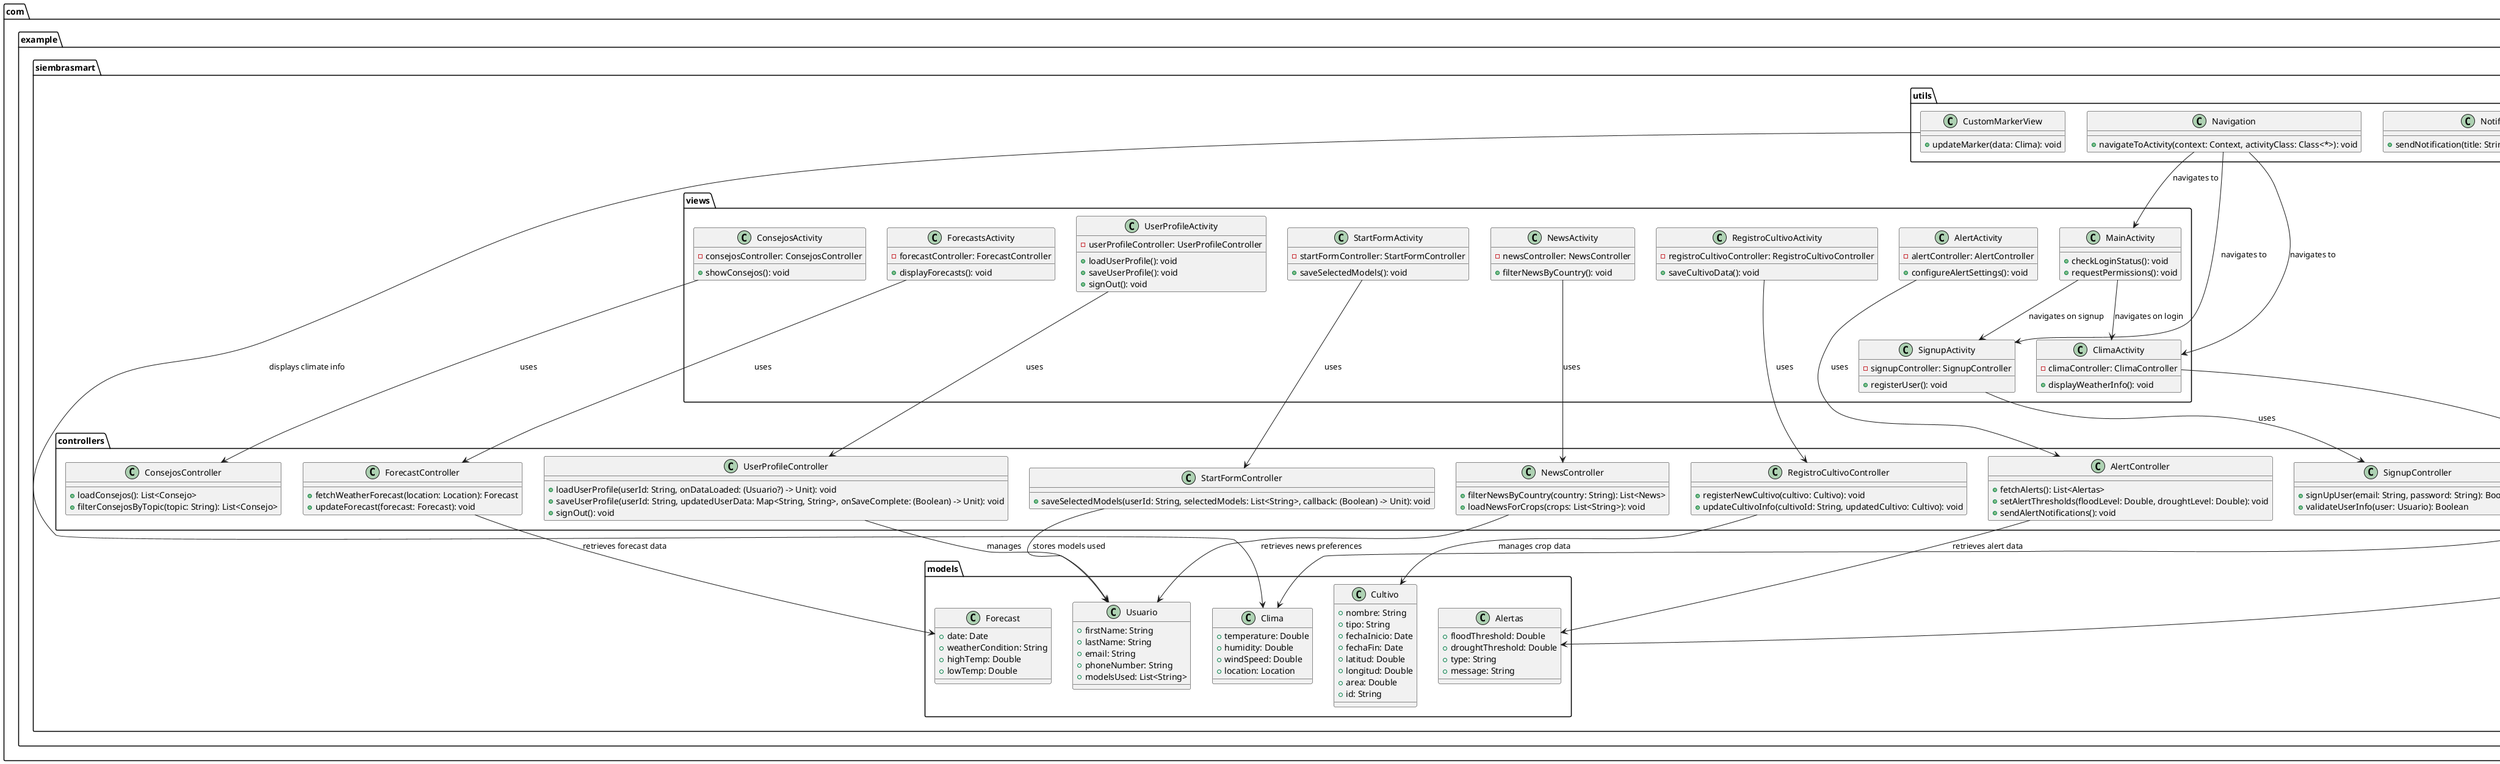 @startuml

package "com.example.siembrasmart" {

    package controllers {
        class NewsController {
            + filterNewsByCountry(country: String): List<News>
            + loadNewsForCrops(crops: List<String>): void
        }

        class ConsejosController {
            + loadConsejos(): List<Consejo>
            + filterConsejosByTopic(topic: String): List<Consejo>
        }

        class ForecastController {
            + fetchWeatherForecast(location: Location): Forecast
            + updateForecast(forecast: Forecast): void
        }

        class AlertController {
            + fetchAlerts(): List<Alertas>
            + setAlertThresholds(floodLevel: Double, droughtLevel: Double): void
            + sendAlertNotifications(): void
        }

        class ClimaController {
            + getCurrentWeather(location: Location): Clima
            + updateClimaData(clima: Clima): void
        }

        class RegistroCultivoController {
            + registerNewCultivo(cultivo: Cultivo): void
            + updateCultivoInfo(cultivoId: String, updatedCultivo: Cultivo): void
        }

        class SignupController {
            + signUpUser(email: String, password: String): Boolean
            + validateUserInfo(user: Usuario): Boolean
        }

        class StartFormController {
            + saveSelectedModels(userId: String, selectedModels: List<String>, callback: (Boolean) -> Unit): void
        }

        class UserProfileController {
            + loadUserProfile(userId: String, onDataLoaded: (Usuario?) -> Unit): void
            + saveUserProfile(userId: String, updatedUserData: Map<String, String>, onSaveComplete: (Boolean) -> Unit): void
            + signOut(): void
        }
    }

    package models {
        class Alertas {
            + floodThreshold: Double
            + droughtThreshold: Double
            + type: String
            + message: String
        }

        class Clima {
            + temperature: Double
            + humidity: Double
            + windSpeed: Double
            + location: Location
        }

        class Forecast {
            + date: Date
            + weatherCondition: String
            + highTemp: Double
            + lowTemp: Double
        }

        class Cultivo {
            + nombre: String
            + tipo: String
            + fechaInicio: Date
            + fechaFin: Date
            + latitud: Double
            + longitud: Double
            + area: Double
            + id: String
        }

        class Usuario {
            + firstName: String
            + lastName: String
            + email: String
            + phoneNumber: String
            + modelsUsed: List<String>
        }
    }

    package utils {
        class CustomMarkerView {
            + updateMarker(data: Clima): void
        }

        class Navigation {
            + navigateToActivity(context: Context, activityClass: Class<*>): void
        }

        class Notification {
            + sendNotification(title: String, message: String): void
        }
    }

    package views {
        class ClimaActivity {
            - climaController: ClimaController
            + displayWeatherInfo(): void
        }

        class AlertActivity {
            - alertController: AlertController
            + configureAlertSettings(): void
        }

        class ConsejosActivity {
            - consejosController: ConsejosController
            + showConsejos(): void
        }

        class ForecastsActivity {
            - forecastController: ForecastController
            + displayForecasts(): void
        }

        class NewsActivity {
            - newsController: NewsController
            + filterNewsByCountry(): void
        }

        class RegistroCultivoActivity {
            - registroCultivoController: RegistroCultivoController
            + saveCultivoData(): void
        }

        class SignupActivity {
            - signupController: SignupController
            + registerUser(): void
        }

        class StartFormActivity {
            - startFormController: StartFormController
            + saveSelectedModels(): void
        }

        class UserProfileActivity {
            - userProfileController: UserProfileController
            + loadUserProfile(): void
            + saveUserProfile(): void
            + signOut(): void
        }

        class MainActivity {
            + checkLoginStatus(): void
            + requestPermissions(): void
        }
    }

    ClimaActivity --> ClimaController : uses
    AlertActivity --> AlertController : uses
    ConsejosActivity --> ConsejosController : uses
    ForecastsActivity --> ForecastController : uses
    NewsActivity --> NewsController : uses
    RegistroCultivoActivity --> RegistroCultivoController : uses
    SignupActivity --> SignupController : uses
    StartFormActivity --> StartFormController : uses
    UserProfileActivity --> UserProfileController : uses

    UserProfileController --> Usuario : manages
    StartFormController --> Usuario : stores models used
    NewsController --> Usuario : retrieves news preferences
    AlertController --> Alertas : retrieves alert data
    ClimaController --> Clima : updates weather data
    ForecastController --> Forecast : retrieves forecast data
    RegistroCultivoController --> Cultivo : manages crop data

    CustomMarkerView --> Clima : displays climate info
    Notification --> Alertas : sends alerts
    Navigation --> ClimaActivity : navigates to
    Navigation --> MainActivity : navigates to
    Navigation --> SignupActivity : navigates to

    MainActivity --> ClimaActivity : navigates on login
    MainActivity --> SignupActivity : navigates on signup
}

@enduml
